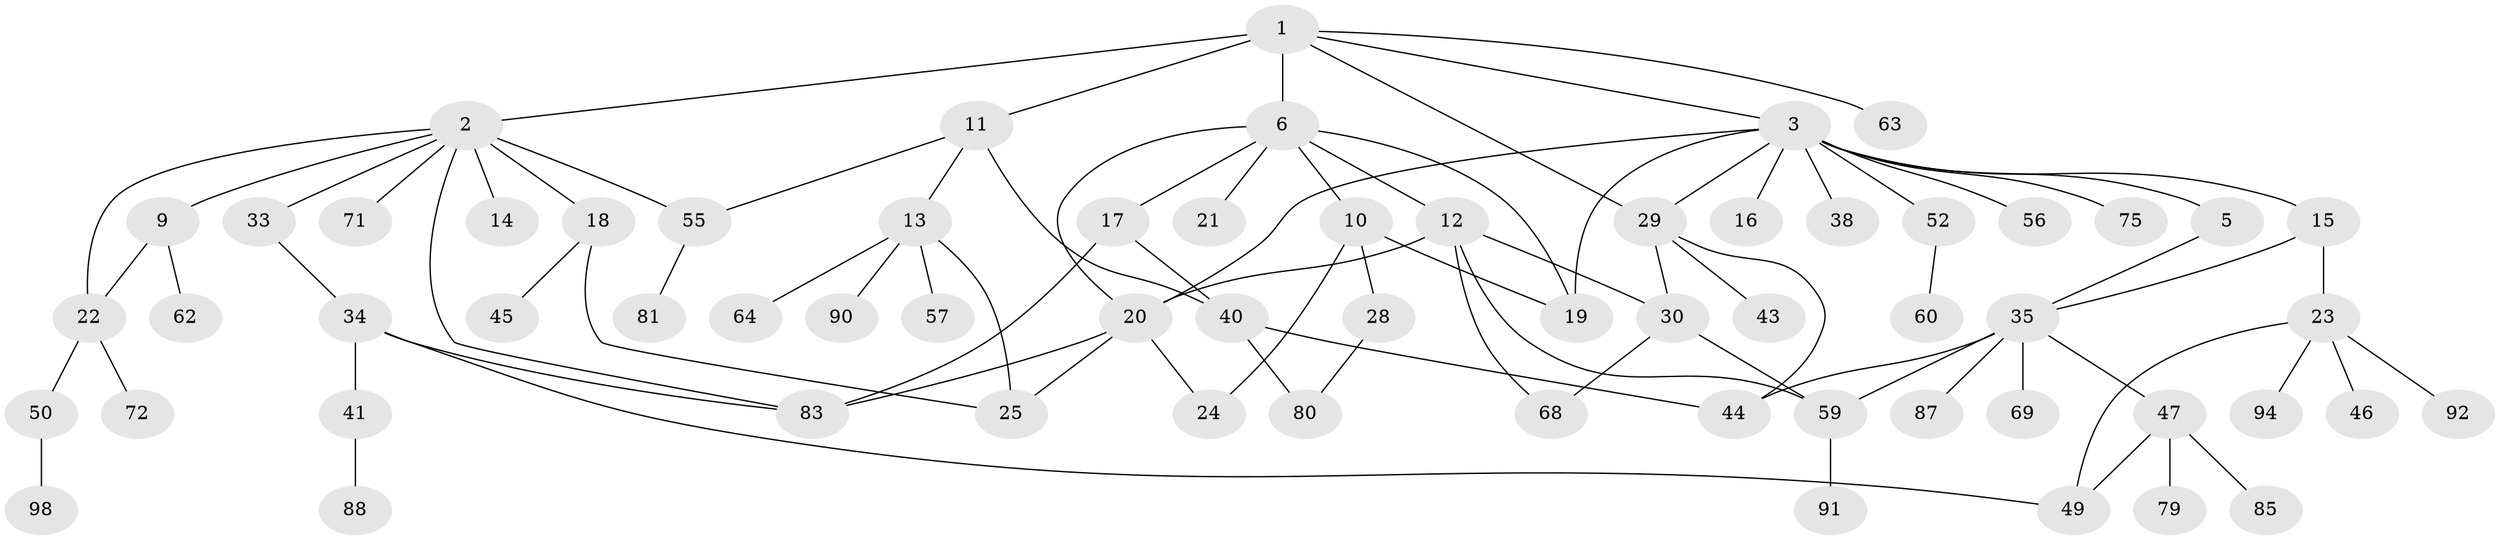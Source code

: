 // original degree distribution, {6: 0.03, 7: 0.01, 4: 0.11, 9: 0.01, 2: 0.24, 3: 0.2, 5: 0.06, 1: 0.34}
// Generated by graph-tools (version 1.1) at 2025/54/02/21/25 11:54:43]
// undirected, 64 vertices, 87 edges
graph export_dot {
graph [start="1"]
  node [color=gray90,style=filled];
  1 [super="+32"];
  2 [super="+8"];
  3 [super="+4"];
  5;
  6 [super="+7"];
  9 [super="+48"];
  10 [super="+84"];
  11 [super="+54"];
  12 [super="+61"];
  13 [super="+70"];
  14 [super="+73"];
  15;
  16 [super="+27"];
  17;
  18 [super="+93"];
  19 [super="+51"];
  20 [super="+99"];
  21;
  22 [super="+31"];
  23 [super="+26"];
  24;
  25 [super="+39"];
  28;
  29 [super="+37"];
  30 [super="+42"];
  33;
  34 [super="+36"];
  35 [super="+58"];
  38;
  40 [super="+53"];
  41 [super="+65"];
  43;
  44 [super="+76"];
  45 [super="+66"];
  46;
  47;
  49 [super="+86"];
  50 [super="+100"];
  52 [super="+77"];
  55 [super="+74"];
  56;
  57;
  59 [super="+78"];
  60;
  62 [super="+67"];
  63;
  64 [super="+82"];
  68;
  69;
  71;
  72;
  75;
  79 [super="+89"];
  80 [super="+97"];
  81;
  83 [super="+95"];
  85;
  87;
  88 [super="+96"];
  90;
  91;
  92;
  94;
  98;
  1 -- 2 [weight=2];
  1 -- 3;
  1 -- 6;
  1 -- 11;
  1 -- 29;
  1 -- 63;
  2 -- 18;
  2 -- 22;
  2 -- 55;
  2 -- 33;
  2 -- 71;
  2 -- 9;
  2 -- 14;
  2 -- 83;
  3 -- 56;
  3 -- 5;
  3 -- 38;
  3 -- 75;
  3 -- 15;
  3 -- 16;
  3 -- 19;
  3 -- 52;
  3 -- 29;
  3 -- 20;
  5 -- 35;
  6 -- 12;
  6 -- 21;
  6 -- 19;
  6 -- 20;
  6 -- 17;
  6 -- 10;
  9 -- 62;
  9 -- 22;
  10 -- 28;
  10 -- 24;
  10 -- 19;
  11 -- 13;
  11 -- 55;
  11 -- 40;
  12 -- 20;
  12 -- 30;
  12 -- 68;
  12 -- 59;
  13 -- 57;
  13 -- 64;
  13 -- 90;
  13 -- 25;
  15 -- 23;
  15 -- 35;
  17 -- 40;
  17 -- 83;
  18 -- 45;
  18 -- 25;
  20 -- 24;
  20 -- 25;
  20 -- 83;
  22 -- 72;
  22 -- 50;
  23 -- 49;
  23 -- 46;
  23 -- 92;
  23 -- 94;
  28 -- 80;
  29 -- 44;
  29 -- 43;
  29 -- 30;
  30 -- 59;
  30 -- 68;
  33 -- 34;
  34 -- 41;
  34 -- 49;
  34 -- 83;
  35 -- 47;
  35 -- 69;
  35 -- 59;
  35 -- 87;
  35 -- 44 [weight=2];
  40 -- 80;
  40 -- 44;
  41 -- 88;
  47 -- 79;
  47 -- 85;
  47 -- 49;
  50 -- 98;
  52 -- 60;
  55 -- 81;
  59 -- 91;
}
